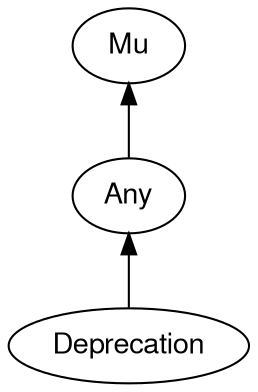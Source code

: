 digraph "raku-type-graph" {
    rankdir=BT;
    splines=polyline;
    overlap=false;

    graph [truecolor=true bgcolor="#FFFFFF"];
    // Types
    "Deprecation" [color="#000000", fontcolor="#000000", href="/type/Deprecation", fontname="FreeSans"];
    "Mu" [color="#000000", fontcolor="#000000", href="/type/Mu", fontname="FreeSans"];
    "Any" [color="#000000", fontcolor="#000000", href="/type/Any", fontname="FreeSans"];

    // Superclasses
    "Deprecation" -> "Any" [color="#000000"];
    "Any" -> "Mu" [color="#000000"];

    // Roles
}

